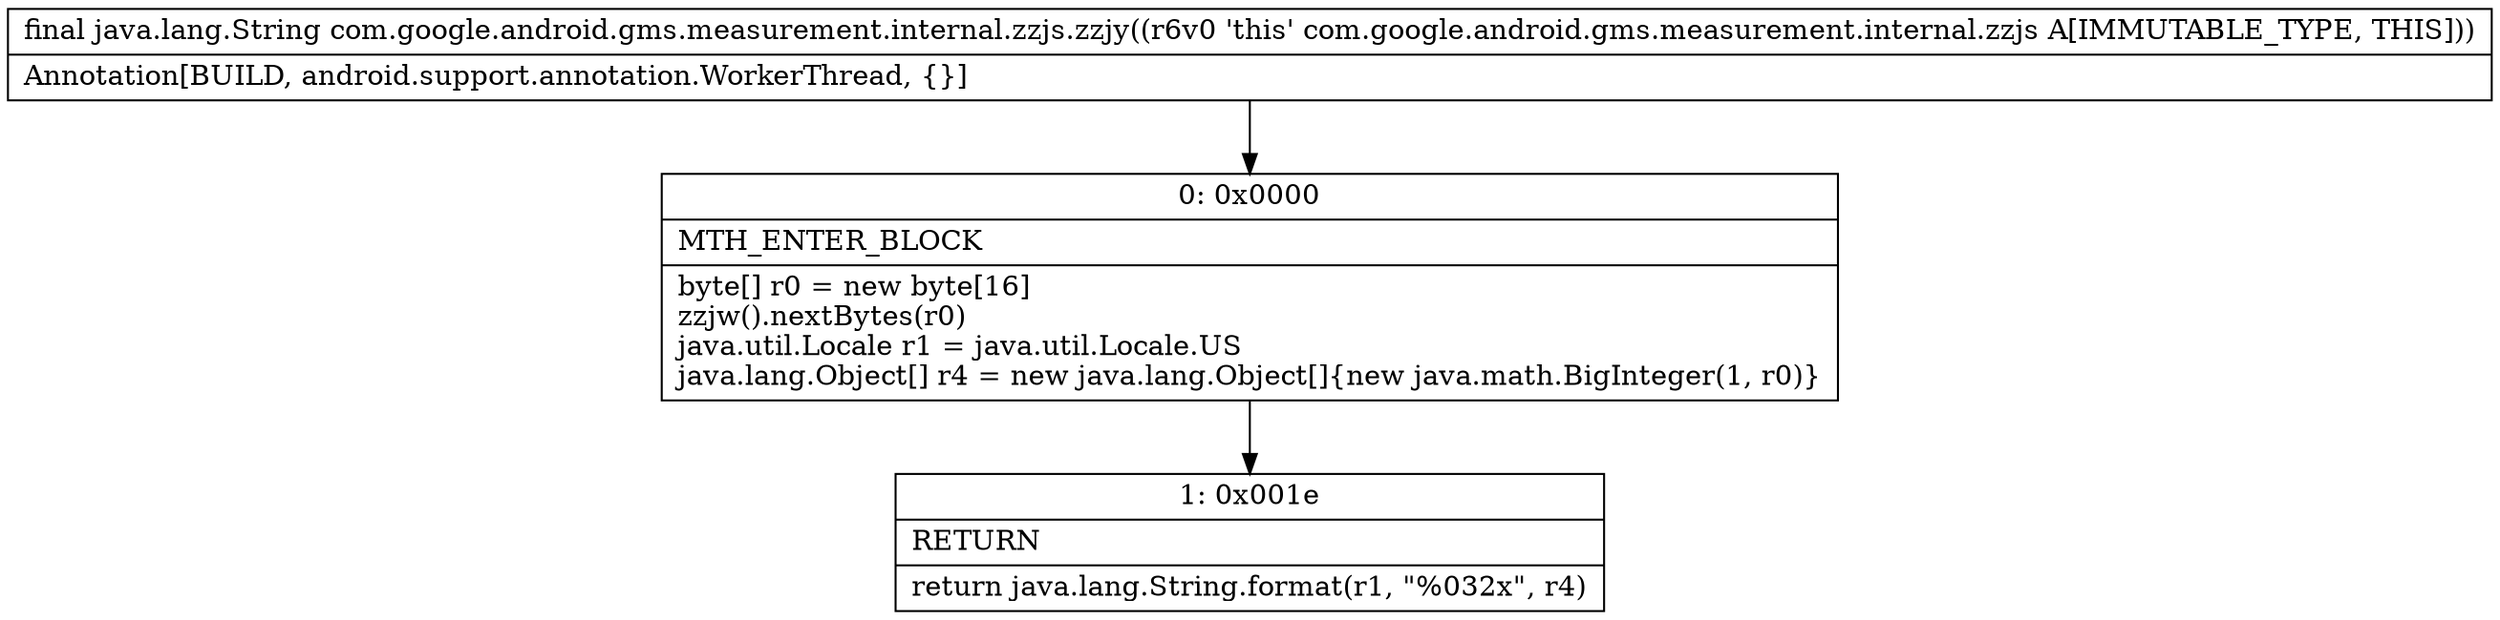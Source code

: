 digraph "CFG forcom.google.android.gms.measurement.internal.zzjs.zzjy()Ljava\/lang\/String;" {
Node_0 [shape=record,label="{0\:\ 0x0000|MTH_ENTER_BLOCK\l|byte[] r0 = new byte[16]\lzzjw().nextBytes(r0)\ljava.util.Locale r1 = java.util.Locale.US\ljava.lang.Object[] r4 = new java.lang.Object[]\{new java.math.BigInteger(1, r0)\}\l}"];
Node_1 [shape=record,label="{1\:\ 0x001e|RETURN\l|return java.lang.String.format(r1, \"%032x\", r4)\l}"];
MethodNode[shape=record,label="{final java.lang.String com.google.android.gms.measurement.internal.zzjs.zzjy((r6v0 'this' com.google.android.gms.measurement.internal.zzjs A[IMMUTABLE_TYPE, THIS]))  | Annotation[BUILD, android.support.annotation.WorkerThread, \{\}]\l}"];
MethodNode -> Node_0;
Node_0 -> Node_1;
}

